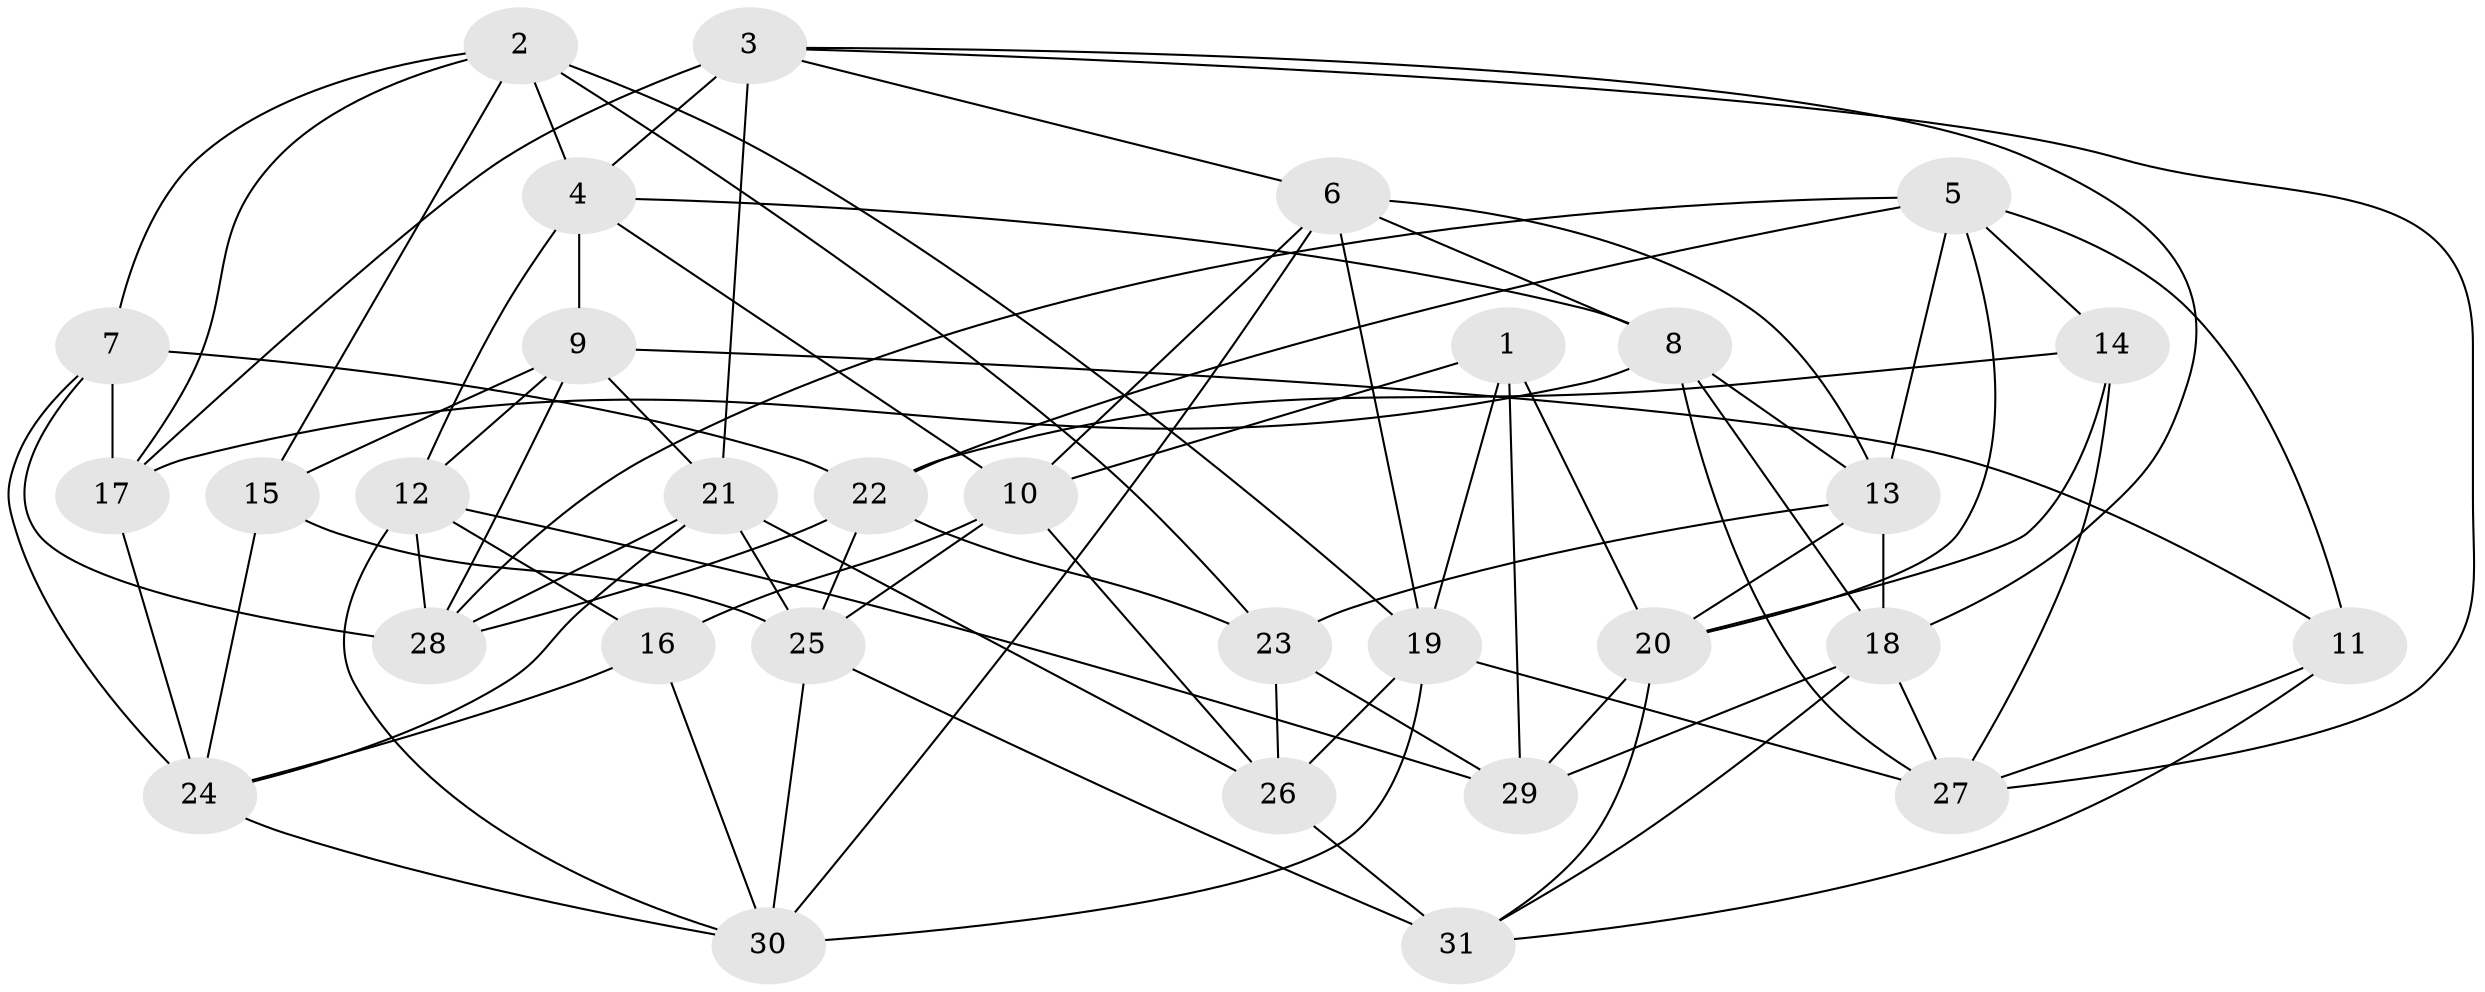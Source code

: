 // original degree distribution, {4: 1.0}
// Generated by graph-tools (version 1.1) at 2025/27/03/09/25 03:27:00]
// undirected, 31 vertices, 85 edges
graph export_dot {
graph [start="1"]
  node [color=gray90,style=filled];
  1;
  2;
  3;
  4;
  5;
  6;
  7;
  8;
  9;
  10;
  11;
  12;
  13;
  14;
  15;
  16;
  17;
  18;
  19;
  20;
  21;
  22;
  23;
  24;
  25;
  26;
  27;
  28;
  29;
  30;
  31;
  1 -- 10 [weight=1.0];
  1 -- 19 [weight=1.0];
  1 -- 20 [weight=1.0];
  1 -- 29 [weight=1.0];
  2 -- 4 [weight=1.0];
  2 -- 7 [weight=1.0];
  2 -- 15 [weight=1.0];
  2 -- 17 [weight=1.0];
  2 -- 19 [weight=1.0];
  2 -- 23 [weight=1.0];
  3 -- 4 [weight=1.0];
  3 -- 6 [weight=1.0];
  3 -- 17 [weight=1.0];
  3 -- 18 [weight=1.0];
  3 -- 21 [weight=1.0];
  3 -- 27 [weight=1.0];
  4 -- 8 [weight=1.0];
  4 -- 9 [weight=1.0];
  4 -- 10 [weight=1.0];
  4 -- 12 [weight=1.0];
  5 -- 11 [weight=1.0];
  5 -- 13 [weight=1.0];
  5 -- 14 [weight=1.0];
  5 -- 20 [weight=1.0];
  5 -- 22 [weight=1.0];
  5 -- 28 [weight=1.0];
  6 -- 8 [weight=1.0];
  6 -- 10 [weight=1.0];
  6 -- 13 [weight=1.0];
  6 -- 19 [weight=1.0];
  6 -- 30 [weight=1.0];
  7 -- 17 [weight=2.0];
  7 -- 22 [weight=1.0];
  7 -- 24 [weight=1.0];
  7 -- 28 [weight=1.0];
  8 -- 13 [weight=1.0];
  8 -- 17 [weight=1.0];
  8 -- 18 [weight=1.0];
  8 -- 27 [weight=1.0];
  9 -- 11 [weight=1.0];
  9 -- 12 [weight=1.0];
  9 -- 15 [weight=1.0];
  9 -- 21 [weight=1.0];
  9 -- 28 [weight=1.0];
  10 -- 16 [weight=1.0];
  10 -- 25 [weight=1.0];
  10 -- 26 [weight=1.0];
  11 -- 27 [weight=1.0];
  11 -- 31 [weight=1.0];
  12 -- 16 [weight=1.0];
  12 -- 28 [weight=1.0];
  12 -- 29 [weight=1.0];
  12 -- 30 [weight=1.0];
  13 -- 18 [weight=1.0];
  13 -- 20 [weight=1.0];
  13 -- 23 [weight=1.0];
  14 -- 20 [weight=1.0];
  14 -- 22 [weight=1.0];
  14 -- 27 [weight=1.0];
  15 -- 24 [weight=1.0];
  15 -- 25 [weight=1.0];
  16 -- 24 [weight=1.0];
  16 -- 30 [weight=1.0];
  17 -- 24 [weight=1.0];
  18 -- 27 [weight=1.0];
  18 -- 29 [weight=1.0];
  18 -- 31 [weight=1.0];
  19 -- 26 [weight=1.0];
  19 -- 27 [weight=1.0];
  19 -- 30 [weight=1.0];
  20 -- 29 [weight=1.0];
  20 -- 31 [weight=1.0];
  21 -- 24 [weight=1.0];
  21 -- 25 [weight=1.0];
  21 -- 26 [weight=1.0];
  21 -- 28 [weight=1.0];
  22 -- 23 [weight=1.0];
  22 -- 25 [weight=1.0];
  22 -- 28 [weight=1.0];
  23 -- 26 [weight=1.0];
  23 -- 29 [weight=2.0];
  24 -- 30 [weight=1.0];
  25 -- 30 [weight=1.0];
  25 -- 31 [weight=1.0];
  26 -- 31 [weight=2.0];
}
